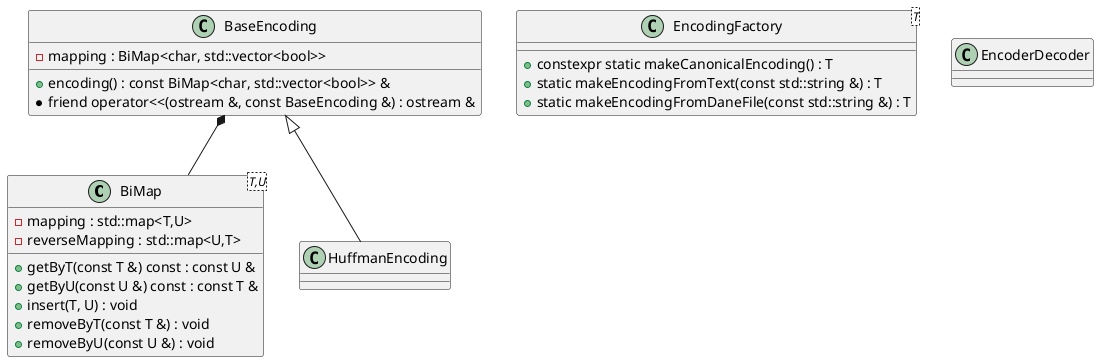 @startuml dane
class BiMap<T,U> {
	{field}		- mapping : std::map<T,U>
	{field}		- reverseMapping : std::map<U,T>
	{method}	+ getByT(const T &) const : const U &
	{method}	+ getByU(const U &) const : const T &
	{method}	+ insert(T, U) : void
	{method}	+ removeByT(const T &) : void
	{method}	+ removeByU(const U &) : void
}

class EncodingFactory<T> {
	{method}	+ constexpr static makeCanonicalEncoding() : T
	{method}	+ static makeEncodingFromText(const std::string &) : T
	{method}	+ static makeEncodingFromDaneFile(const std::string &) : T
}

class BaseEncoding {
	{field}		- mapping : BiMap<char, std::vector<bool>>
	{method}	+ encoding() : const BiMap<char, std::vector<bool>> &
	{method}	* friend operator<<(ostream &, const BaseEncoding &) : ostream &
}

class HuffmanEncoding {
	{method}
}

class EncoderDecoder {

}

BaseEncoding <|-- HuffmanEncoding
BaseEncoding *-- BiMap
@enduml